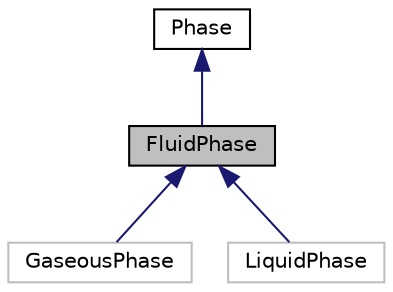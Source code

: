 digraph "FluidPhase"
{
 // INTERACTIVE_SVG=YES
 // LATEX_PDF_SIZE
  edge [fontname="Helvetica",fontsize="10",labelfontname="Helvetica",labelfontsize="10"];
  node [fontname="Helvetica",fontsize="10",shape=record];
  Node1 [label="FluidPhase",height=0.2,width=0.4,color="black", fillcolor="grey75", style="filled", fontcolor="black",tooltip="Class that defines a fluid (gaseous or liquid) phase."];
  Node2 -> Node1 [dir="back",color="midnightblue",fontsize="10",style="solid",fontname="Helvetica"];
  Node2 [label="Phase",height=0.2,width=0.4,color="black", fillcolor="white", style="filled",URL="$classReaktoro_1_1Phase.html",tooltip="A type used to define a phase and its attributes."];
  Node1 -> Node3 [dir="back",color="midnightblue",fontsize="10",style="solid",fontname="Helvetica"];
  Node3 [label="GaseousPhase",height=0.2,width=0.4,color="grey75", fillcolor="white", style="filled",URL="$classReaktoro_1_1GaseousPhase.html",tooltip=" "];
  Node1 -> Node4 [dir="back",color="midnightblue",fontsize="10",style="solid",fontname="Helvetica"];
  Node4 [label="LiquidPhase",height=0.2,width=0.4,color="grey75", fillcolor="white", style="filled",URL="$classReaktoro_1_1LiquidPhase.html",tooltip=" "];
}
